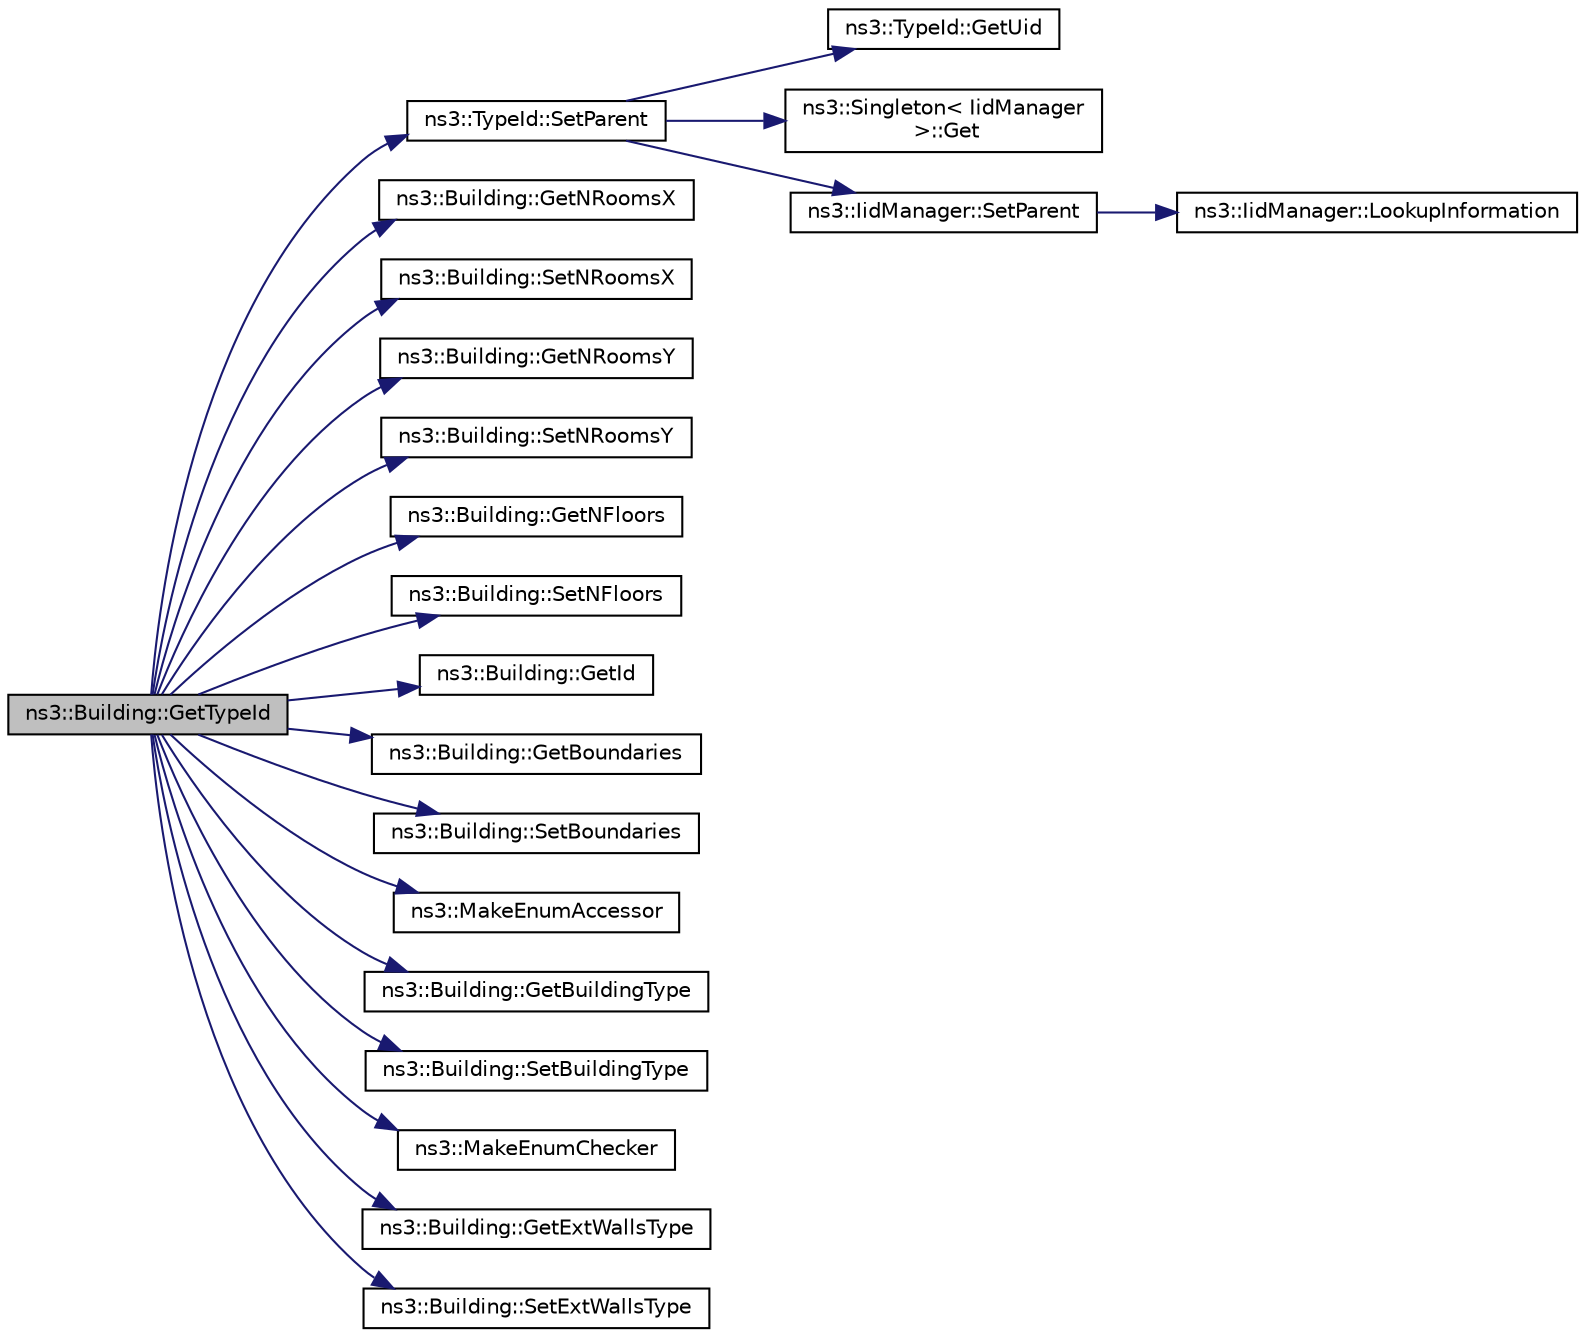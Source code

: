 digraph "ns3::Building::GetTypeId"
{
  edge [fontname="Helvetica",fontsize="10",labelfontname="Helvetica",labelfontsize="10"];
  node [fontname="Helvetica",fontsize="10",shape=record];
  rankdir="LR";
  Node1 [label="ns3::Building::GetTypeId",height=0.2,width=0.4,color="black", fillcolor="grey75", style="filled", fontcolor="black"];
  Node1 -> Node2 [color="midnightblue",fontsize="10",style="solid"];
  Node2 [label="ns3::TypeId::SetParent",height=0.2,width=0.4,color="black", fillcolor="white", style="filled",URL="$d6/d11/classns3_1_1TypeId.html#abaaca67ab7d2471067e7c275df0f7309"];
  Node2 -> Node3 [color="midnightblue",fontsize="10",style="solid"];
  Node3 [label="ns3::TypeId::GetUid",height=0.2,width=0.4,color="black", fillcolor="white", style="filled",URL="$d6/d11/classns3_1_1TypeId.html#acd3e41de6340d06299f4fd63e2ed8da0"];
  Node2 -> Node4 [color="midnightblue",fontsize="10",style="solid"];
  Node4 [label="ns3::Singleton\< IidManager\l \>::Get",height=0.2,width=0.4,color="black", fillcolor="white", style="filled",URL="$d8/d77/classns3_1_1Singleton.html#a80a2cd3c25a27ea72add7a9f7a141ffa"];
  Node2 -> Node5 [color="midnightblue",fontsize="10",style="solid"];
  Node5 [label="ns3::IidManager::SetParent",height=0.2,width=0.4,color="black", fillcolor="white", style="filled",URL="$d4/d1c/classns3_1_1IidManager.html#a4042931260554c907699367b6811426f"];
  Node5 -> Node6 [color="midnightblue",fontsize="10",style="solid"];
  Node6 [label="ns3::IidManager::LookupInformation",height=0.2,width=0.4,color="black", fillcolor="white", style="filled",URL="$d4/d1c/classns3_1_1IidManager.html#a6b1f4ba2815dba27a377e8a8db2384cf"];
  Node1 -> Node7 [color="midnightblue",fontsize="10",style="solid"];
  Node7 [label="ns3::Building::GetNRoomsX",height=0.2,width=0.4,color="black", fillcolor="white", style="filled",URL="$d3/d67/classns3_1_1Building.html#a866a6c68adeb8a2c602aa669cb457a2a"];
  Node1 -> Node8 [color="midnightblue",fontsize="10",style="solid"];
  Node8 [label="ns3::Building::SetNRoomsX",height=0.2,width=0.4,color="black", fillcolor="white", style="filled",URL="$d3/d67/classns3_1_1Building.html#a60eac680f1059fb9d883a659607e2fae"];
  Node1 -> Node9 [color="midnightblue",fontsize="10",style="solid"];
  Node9 [label="ns3::Building::GetNRoomsY",height=0.2,width=0.4,color="black", fillcolor="white", style="filled",URL="$d3/d67/classns3_1_1Building.html#a3d93ae744bbc1d99bb4c592fbf2db82c"];
  Node1 -> Node10 [color="midnightblue",fontsize="10",style="solid"];
  Node10 [label="ns3::Building::SetNRoomsY",height=0.2,width=0.4,color="black", fillcolor="white", style="filled",URL="$d3/d67/classns3_1_1Building.html#a9103ee5b5edf013624d7e18422c4ba06"];
  Node1 -> Node11 [color="midnightblue",fontsize="10",style="solid"];
  Node11 [label="ns3::Building::GetNFloors",height=0.2,width=0.4,color="black", fillcolor="white", style="filled",URL="$d3/d67/classns3_1_1Building.html#a72d2b5dff06b32deef931ed23f9220f6"];
  Node1 -> Node12 [color="midnightblue",fontsize="10",style="solid"];
  Node12 [label="ns3::Building::SetNFloors",height=0.2,width=0.4,color="black", fillcolor="white", style="filled",URL="$d3/d67/classns3_1_1Building.html#ae9f97075b5c8bf4685703e30ed049791"];
  Node1 -> Node13 [color="midnightblue",fontsize="10",style="solid"];
  Node13 [label="ns3::Building::GetId",height=0.2,width=0.4,color="black", fillcolor="white", style="filled",URL="$d3/d67/classns3_1_1Building.html#a69aa3b91a01813b264d2feb405f541da"];
  Node1 -> Node14 [color="midnightblue",fontsize="10",style="solid"];
  Node14 [label="ns3::Building::GetBoundaries",height=0.2,width=0.4,color="black", fillcolor="white", style="filled",URL="$d3/d67/classns3_1_1Building.html#ace7276537dcf00cf61c4925e878c3c44"];
  Node1 -> Node15 [color="midnightblue",fontsize="10",style="solid"];
  Node15 [label="ns3::Building::SetBoundaries",height=0.2,width=0.4,color="black", fillcolor="white", style="filled",URL="$d3/d67/classns3_1_1Building.html#a4b69659f05a983f06e33e7db62415915"];
  Node1 -> Node16 [color="midnightblue",fontsize="10",style="solid"];
  Node16 [label="ns3::MakeEnumAccessor",height=0.2,width=0.4,color="black", fillcolor="white", style="filled",URL="$d7/d2e/namespacens3.html#af5050739867ce63896dec011e332c8ec"];
  Node1 -> Node17 [color="midnightblue",fontsize="10",style="solid"];
  Node17 [label="ns3::Building::GetBuildingType",height=0.2,width=0.4,color="black", fillcolor="white", style="filled",URL="$d3/d67/classns3_1_1Building.html#a366fba7f63f74854a9e56abf62736f4b"];
  Node1 -> Node18 [color="midnightblue",fontsize="10",style="solid"];
  Node18 [label="ns3::Building::SetBuildingType",height=0.2,width=0.4,color="black", fillcolor="white", style="filled",URL="$d3/d67/classns3_1_1Building.html#a2f193ed27d25ed8bf29962d3c7d77204"];
  Node1 -> Node19 [color="midnightblue",fontsize="10",style="solid"];
  Node19 [label="ns3::MakeEnumChecker",height=0.2,width=0.4,color="black", fillcolor="white", style="filled",URL="$d7/d2e/namespacens3.html#a48832781a2b521d3d0091e05ece30615"];
  Node1 -> Node20 [color="midnightblue",fontsize="10",style="solid"];
  Node20 [label="ns3::Building::GetExtWallsType",height=0.2,width=0.4,color="black", fillcolor="white", style="filled",URL="$d3/d67/classns3_1_1Building.html#ab9dd302a55c5af11af9ac72c23d7a2ac"];
  Node1 -> Node21 [color="midnightblue",fontsize="10",style="solid"];
  Node21 [label="ns3::Building::SetExtWallsType",height=0.2,width=0.4,color="black", fillcolor="white", style="filled",URL="$d3/d67/classns3_1_1Building.html#a8084b2aafb9ca8bcb775fad0319d42e8"];
}
